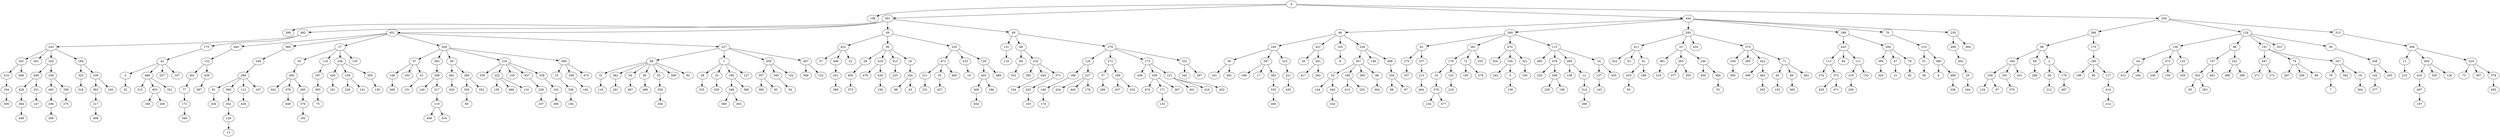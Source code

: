 digraph {
	0 [label=0]
	108 [label=108]
	301 [label=301]
	444 [label=444]
	254 [label=254]
	399 [label=399]
	482 [label=482]
	451 [label=451]
	49 [label=49]
	60 [label=60]
	46 [label=46]
	349 [label=349]
	285 [label=285]
	288 [label=288]
	70 [label=70]
	230 [label=230]
	366 [label=366]
	124 [label=124]
	313 [label=313]
	243 [label=243]
	175 [label=175]
	460 [label=460]
	369 [label=369]
	27 [label=27]
	309 [label=309]
	327 [label=327]
	452 [label=452]
	90 [label=90]
	235 [label=235]
	131 [label=131]
	48 [label=48]
	278 [label=278]
	245 [label=245]
	421 [label=421]
	165 [label=165]
	239 [label=239]
	62 [label=62]
	281 [label=281]
	470 [label=470]
	115 [label=115]
	411 [label=411]
	33 [label=33]
	434 [label=434]
	374 [label=374]
	443 [label=443]
	294 [label=294]
	210 [label=210]
	499 [label=499]
	384 [label=384]
	98 [label=98]
	170 [label=170]
	136 [label=136]
	86 [label=86]
	191 [label=191]
	323 [label=323]
	36 [label=36]
	308 [label=308]
	341 [label=341]
	261 [label=261]
	202 [label=202]
	184 [label=184]
	42 [label=42]
	132 [label=132]
	249 [label=249]
	30 [label=30]
	114 [label=114]
	226 [label=226]
	135 [label=135]
	97 [label=97]
	383 [label=383]
	40 [label=40]
	216 [label=216]
	396 [label=396]
	68 [label=68]
	1 [label=1]
	459 [label=459]
	407 [label=407]
	57 [label=57]
	406 [label=406]
	22 [label=22]
	29 [label=29]
	418 [label=418]
	415 [label=415]
	18 [label=18]
	472 [label=472]
	233 [label=233]
	129 [label=129]
	118 [label=118]
	84 [label=84]
	232 [label=232]
	120 [label=120]
	272 [label=272]
	173 [label=173]
	331 [label=331]
	56 [label=56]
	347 [label=347]
	223 [label=223]
	20 [label=20]
	441 [label=441]
	8 [label=8]
	367 [label=367]
	148 [label=148]
	498 [label=498]
	270 [label=270]
	237 [label=237]
	178 [label=178]
	72 [label=72]
	255 [label=255]
	354 [label=354]
	104 [label=104]
	321 [label=321]
	485 [label=485]
	478 [label=478]
	284 [label=284]
	14 [label=14]
	322 [label=322]
	61 [label=61]
	91 [label=91]
	381 [label=381]
	263 [label=263]
	246 [label=246]
	258 [label=258]
	385 [label=385]
	422 [label=422]
	71 [label=71]
	113 [label=113]
	64 [label=64]
	111 [label=111]
	394 [label=394]
	47 [label=47]
	78 [label=78]
	51 [label=51]
	480 [label=480]
	492 [label=492]
	160 [label=160]
	69 [label=69]
	2 [label=2]
	180 [label=180]
	44 [label=44]
	473 [label=473]
	125 [label=125]
	157 [label=157]
	252 [label=252]
	447 [label=447]
	74 [label=74]
	247 [label=247]
	248 [label=248]
	11 [label=11]
	404 [label=404]
	224 [label=224]
	310 [label=310]
	409 [label=409]
	458 [label=458]
	259 [label=259]
	325 [label=325]
	109 [label=109]
	3 [label=3]
	466 [label=466]
	257 [label=257]
	107 [label=107]
	391 [label=391]
	439 [label=439]
	289 [label=289]
	483 [label=483]
	187 [label=187]
	426 [label=426]
	159 [label=159]
	205 [label=205]
	149 [label=149]
	163 [label=163]
	41 [label=41]
	208 [label=208]
	481 [label=481]
	290 [label=290]
	359 [label=359]
	222 [label=222]
	105 [label=105]
	457 [label=457]
	328 [label=328]
	15 [label=15]
	198 [label=198]
	475 [label=475]
	31 [label=31]
	362 [label=362]
	34 [label=34]
	59 [label=59]
	53 [label=53]
	269 [label=269]
	82 [label=82]
	28 [label=28]
	23 [label=23]
	190 [label=190]
	127 [label=127]
	357 [label=357]
	345 [label=345]
	152 [label=152]
	368 [label=368]
	122 [label=122]
	241 [label=241]
	405 [label=405]
	476 [label=476]
	430 [label=430]
	225 [label=225]
	244 [label=244]
	211 [label=211]
	35 [label=35]
	465 [label=465]
	10 [label=10]
	445 [label=445]
	489 [label=489]
	332 [label=332]
	292 [label=292]
	440 [label=440]
	371 [label=371]
	188 [label=188]
	227 [label=227]
	37 [label=37]
	169 [label=169]
	436 [label=436]
	456 [label=456]
	121 [label=121]
	342 [label=342]
	297 [label=297]
	161 [label=161]
	491 [label=491]
	166 [label=166]
	17 [label=17]
	382 [label=382]
	221 [label=221]
	417 [label=417]
	262 [label=262]
	52 [label=52]
	185 [label=185]
	265 [label=265]
	96 [label=96]
	334 [label=334]
	337 [label=337]
	213 [label=213]
	19 [label=19]
	123 [label=123]
	183 [label=183]
	279 [label=279]
	242 [label=242]
	5 [label=5]
	195 [label=195]
	220 [label=220]
	306 [label=306]
	158 [label=158]
	12 [label=12]
	137 [label=137]
	455 [label=455]
	433 [label=433]
	189 [label=189]
	319 [label=319]
	377 [label=377]
	355 [label=355]
	450 [label=450]
	484 [label=484]
	305 [label=305]
	496 [label=496]
	463 [label=463]
	45 [label=45]
	66 [label=66]
	462 [label=462]
	274 [label=274]
	372 [label=372]
	219 [label=219]
	153 [label=153]
	320 [label=320]
	21 [label=21]
	92 [label=92]
	58 [label=58]
	4 [label=4]
	488 [label=488]
	25 [label=25]
	100 [label=100]
	201 [label=201]
	431 [label=431]
	299 [label=299]
	26 [label=26]
	179 [label=179]
	196 [label=196]
	95 [label=95]
	117 [label=117]
	412 [label=412]
	164 [label=164]
	240 [label=240]
	150 [label=150]
	329 [label=329]
	302 [label=302]
	461 [label=461]
	386 [label=386]
	286 [label=286]
	271 [label=271]
	273 [label=273]
	287 [label=287]
	209 [label=209]
	89 [label=89]
	76 [label=76]
	392 [label=392]
	16 [label=16]
	142 [label=142]
	203 [label=203]
	215 [label=215]
	416 [label=416]
	326 [label=326]
	128 [label=128]
	73 [label=73]
	397 [label=397]
	378 [label=378]
	194 [label=194]
	428 [label=428]
	251 [label=251]
	402 [label=402]
	358 [label=358]
	318 [label=318]
	363 [label=363]
	193 [label=193]
	32 [label=32]
	315 [label=315]
	403 [label=403]
	351 [label=351]
	77 [label=77]
	387 [label=387]
	81 [label=81]
	360 [label=360]
	112 [label=112]
	167 [label=167]
	343 [label=343]
	479 [label=479]
	493 [label=493]
	393 [label=393]
	181 [label=181]
	228 [label=228]
	141 [label=141]
	130 [label=130]
	268 [label=268]
	151 [label=151]
	140 [label=140]
	317 [label=317]
	420 [label=420]
	350 [label=350]
	353 [label=353]
	139 [label=139]
	469 [label=469]
	110 [label=110]
	238 [label=238]
	102 [label=102]
	336 [label=336]
	162 [label=162]
	116 [label=116]
	291 [label=291]
	467 [label=467]
	486 [label=486]
	256 [label=256]
	335 [label=335]
	330 [label=330]
	348 [label=348]
	380 [label=380]
	395 [label=395]
	83 [label=83]
	54 [label=54]
	388 [label=388]
	373 [label=373]
	156 [label=156]
	99 [label=99]
	43 [label=43]
	231 [label=231]
	427 [label=427]
	400 [label=400]
	186 [label=186]
	154 [label=154]
	425 [label=425]
	146 [label=146]
	424 [label=424]
	442 [label=442]
	176 [label=176]
	280 [label=280]
	437 [label=437]
	432 [label=432]
	474 [label=474]
	171 [label=171]
	267 [label=267]
	401 [label=401]
	410 [label=410]
	453 [label=453]
	333 [label=333]
	435 [label=435]
	144 [label=144]
	340 [label=340]
	413 [label=413]
	253 [label=253]
	304 [label=304]
	88 [label=88]
	87 [label=87]
	464 [label=464]
	379 [label=379]
	218 [label=218]
	138 [label=138]
	229 [label=229]
	199 [label=199]
	314 [label=314]
	143 [label=143]
	93 [label=93]
	55 [label=55]
	293 [label=293]
	155 [label=155]
	365 [label=365]
	429 [label=429]
	471 [label=471]
	200 [label=200]
	338 [label=338]
	344 [label=344]
	134 [label=134]
	67 [label=67]
	370 [label=370]
	212 [label=212]
	487 [label=487]
	414 [label=414]
	65 [label=65]
	283 [label=283]
	7 [label=7]
	264 [label=264]
	277 [label=277]
	497 [label=497]
	495 [label=495]
	300 [label=300]
	364 [label=364]
	147 [label=147]
	296 [label=296]
	275 [label=275]
	217 [label=217]
	168 [label=168]
	206 [label=206]
	172 [label=172]
	204 [label=204]
	352 [label=352]
	438 [label=438]
	449 [label=449]
	376 [label=376]
	75 [label=75]
	119 [label=119]
	80 [label=80]
	207 [label=207]
	390 [label=390]
	106 [label=106]
	356 [label=356]
	389 [label=389]
	303 [label=303]
	454 [label=454]
	103 [label=103]
	174 [label=174]
	133 [label=133]
	490 [label=490]
	324 [label=324]
	234 [label=234]
	477 [label=477]
	298 [label=298]
	214 [label=214]
	197 [label=197]
	448 [label=448]
	266 [label=266]
	408 [label=408]
	346 [label=346]
	126 [label=126]
	192 [label=192]
	446 [label=446]
	316 [label=316]
	13 [label=13]
	0 -> 108
	0 -> 301
	0 -> 444
	0 -> 254
	301 -> 399
	301 -> 482
	301 -> 451
	301 -> 49
	301 -> 60
	444 -> 46
	444 -> 349
	444 -> 285
	444 -> 288
	444 -> 70
	444 -> 230
	254 -> 366
	254 -> 124
	254 -> 313
	482 -> 243
	482 -> 175
	451 -> 460
	451 -> 369
	451 -> 27
	451 -> 309
	451 -> 327
	49 -> 452
	49 -> 90
	49 -> 235
	60 -> 131
	60 -> 48
	60 -> 278
	46 -> 245
	46 -> 421
	46 -> 165
	46 -> 239
	349 -> 62
	349 -> 281
	349 -> 470
	349 -> 115
	285 -> 411
	285 -> 33
	285 -> 434
	285 -> 374
	288 -> 443
	288 -> 294
	70 -> 210
	230 -> 499
	230 -> 384
	366 -> 98
	366 -> 170
	124 -> 136
	124 -> 86
	124 -> 191
	124 -> 323
	124 -> 36
	313 -> 308
	243 -> 341
	243 -> 261
	243 -> 202
	243 -> 184
	175 -> 42
	460 -> 132
	369 -> 249
	27 -> 30
	27 -> 114
	27 -> 226
	27 -> 135
	309 -> 97
	309 -> 383
	309 -> 40
	309 -> 216
	309 -> 396
	327 -> 68
	327 -> 1
	327 -> 459
	327 -> 407
	452 -> 57
	452 -> 406
	452 -> 22
	90 -> 29
	90 -> 418
	90 -> 415
	90 -> 18
	235 -> 472
	235 -> 233
	235 -> 129
	131 -> 118
	48 -> 84
	48 -> 232
	278 -> 120
	278 -> 272
	278 -> 173
	278 -> 331
	245 -> 56
	245 -> 347
	245 -> 223
	421 -> 20
	421 -> 441
	165 -> 8
	239 -> 367
	239 -> 148
	239 -> 498
	62 -> 270
	62 -> 237
	281 -> 178
	281 -> 72
	281 -> 255
	470 -> 354
	470 -> 104
	470 -> 321
	115 -> 485
	115 -> 478
	115 -> 284
	115 -> 14
	411 -> 322
	411 -> 61
	411 -> 91
	33 -> 381
	33 -> 263
	33 -> 246
	374 -> 258
	374 -> 385
	374 -> 422
	374 -> 71
	443 -> 113
	443 -> 64
	443 -> 111
	294 -> 394
	294 -> 47
	294 -> 78
	210 -> 51
	210 -> 480
	499 -> 492
	98 -> 160
	98 -> 69
	98 -> 2
	170 -> 180
	136 -> 44
	136 -> 473
	136 -> 125
	86 -> 157
	86 -> 252
	191 -> 447
	191 -> 74
	191 -> 247
	36 -> 248
	308 -> 11
	308 -> 404
	308 -> 224
	341 -> 310
	341 -> 409
	202 -> 458
	202 -> 259
	184 -> 325
	184 -> 109
	42 -> 3
	42 -> 466
	42 -> 257
	42 -> 107
	132 -> 391
	132 -> 439
	249 -> 289
	30 -> 483
	114 -> 187
	226 -> 426
	226 -> 159
	226 -> 205
	97 -> 149
	97 -> 163
	97 -> 41
	383 -> 208
	40 -> 481
	40 -> 290
	216 -> 359
	216 -> 222
	216 -> 105
	216 -> 457
	216 -> 328
	396 -> 15
	396 -> 198
	396 -> 475
	68 -> 31
	68 -> 362
	68 -> 34
	68 -> 59
	68 -> 53
	68 -> 269
	68 -> 82
	1 -> 28
	1 -> 23
	1 -> 190
	1 -> 127
	459 -> 357
	459 -> 345
	459 -> 152
	407 -> 368
	407 -> 122
	406 -> 241
	29 -> 405
	418 -> 476
	418 -> 430
	415 -> 225
	18 -> 244
	472 -> 211
	472 -> 35
	472 -> 465
	233 -> 10
	129 -> 445
	129 -> 489
	84 -> 332
	232 -> 292
	232 -> 440
	232 -> 371
	120 -> 188
	120 -> 227
	272 -> 37
	272 -> 169
	173 -> 436
	173 -> 456
	173 -> 121
	331 -> 342
	331 -> 297
	56 -> 161
	56 -> 491
	347 -> 166
	347 -> 17
	347 -> 382
	223 -> 221
	441 -> 417
	441 -> 262
	367 -> 52
	367 -> 185
	367 -> 265
	367 -> 96
	498 -> 334
	270 -> 337
	237 -> 213
	178 -> 19
	178 -> 123
	72 -> 183
	72 -> 279
	104 -> 242
	104 -> 5
	321 -> 195
	478 -> 220
	478 -> 306
	284 -> 158
	284 -> 12
	14 -> 137
	14 -> 455
	91 -> 433
	91 -> 189
	381 -> 319
	263 -> 377
	263 -> 355
	246 -> 450
	246 -> 484
	258 -> 305
	422 -> 496
	422 -> 463
	71 -> 45
	71 -> 66
	71 -> 462
	113 -> 274
	113 -> 372
	111 -> 219
	111 -> 153
	394 -> 320
	47 -> 21
	78 -> 92
	51 -> 58
	480 -> 4
	480 -> 488
	492 -> 25
	160 -> 100
	160 -> 201
	160 -> 431
	69 -> 299
	2 -> 26
	2 -> 179
	180 -> 196
	180 -> 95
	180 -> 117
	44 -> 412
	44 -> 164
	473 -> 240
	473 -> 150
	125 -> 329
	157 -> 302
	157 -> 461
	252 -> 386
	252 -> 286
	447 -> 271
	447 -> 273
	74 -> 287
	74 -> 209
	74 -> 89
	247 -> 76
	247 -> 392
	247 -> 16
	248 -> 142
	248 -> 203
	11 -> 215
	404 -> 416
	404 -> 326
	404 -> 128
	224 -> 73
	224 -> 397
	224 -> 378
	310 -> 194
	458 -> 428
	458 -> 251
	259 -> 402
	259 -> 358
	325 -> 318
	109 -> 363
	109 -> 193
	3 -> 32
	466 -> 315
	466 -> 403
	466 -> 351
	391 -> 77
	439 -> 387
	289 -> 81
	289 -> 360
	289 -> 112
	289 -> 167
	483 -> 343
	483 -> 479
	483 -> 493
	187 -> 393
	426 -> 181
	159 -> 228
	159 -> 141
	205 -> 130
	149 -> 268
	41 -> 151
	208 -> 140
	208 -> 317
	481 -> 420
	290 -> 350
	290 -> 353
	222 -> 139
	222 -> 469
	222 -> 110
	457 -> 238
	328 -> 102
	15 -> 336
	198 -> 162
	31 -> 116
	362 -> 291
	34 -> 467
	59 -> 486
	53 -> 256
	28 -> 335
	23 -> 330
	190 -> 348
	190 -> 380
	357 -> 395
	357 -> 83
	345 -> 54
	241 -> 388
	405 -> 373
	430 -> 156
	244 -> 99
	244 -> 43
	211 -> 231
	35 -> 427
	445 -> 400
	445 -> 186
	440 -> 154
	371 -> 425
	188 -> 146
	227 -> 424
	227 -> 442
	227 -> 176
	37 -> 280
	169 -> 437
	169 -> 432
	456 -> 474
	456 -> 171
	456 -> 267
	121 -> 401
	121 -> 410
	121 -> 453
	382 -> 333
	221 -> 435
	52 -> 144
	52 -> 340
	185 -> 413
	185 -> 253
	96 -> 304
	334 -> 88
	334 -> 87
	213 -> 464
	19 -> 379
	123 -> 218
	5 -> 138
	306 -> 229
	306 -> 199
	12 -> 314
	137 -> 143
	433 -> 93
	484 -> 55
	463 -> 293
	45 -> 155
	66 -> 365
	372 -> 429
	372 -> 471
	219 -> 200
	488 -> 338
	25 -> 344
	100 -> 134
	100 -> 67
	201 -> 370
	26 -> 212
	179 -> 487
	117 -> 414
	302 -> 65
	302 -> 283
	76 -> 7
	16 -> 264
	142 -> 277
	416 -> 497
	378 -> 495
	194 -> 300
	428 -> 364
	251 -> 147
	402 -> 296
	358 -> 275
	363 -> 217
	403 -> 168
	403 -> 206
	77 -> 172
	81 -> 204
	360 -> 352
	112 -> 438
	479 -> 449
	493 -> 376
	393 -> 75
	317 -> 119
	350 -> 80
	238 -> 207
	102 -> 390
	336 -> 106
	256 -> 356
	348 -> 389
	348 -> 303
	400 -> 454
	425 -> 103
	146 -> 174
	171 -> 133
	333 -> 490
	340 -> 324
	379 -> 234
	379 -> 477
	314 -> 298
	414 -> 214
	497 -> 197
	364 -> 448
	296 -> 266
	217 -> 408
	172 -> 346
	352 -> 126
	376 -> 192
	119 -> 446
	119 -> 316
	126 -> 13
}
